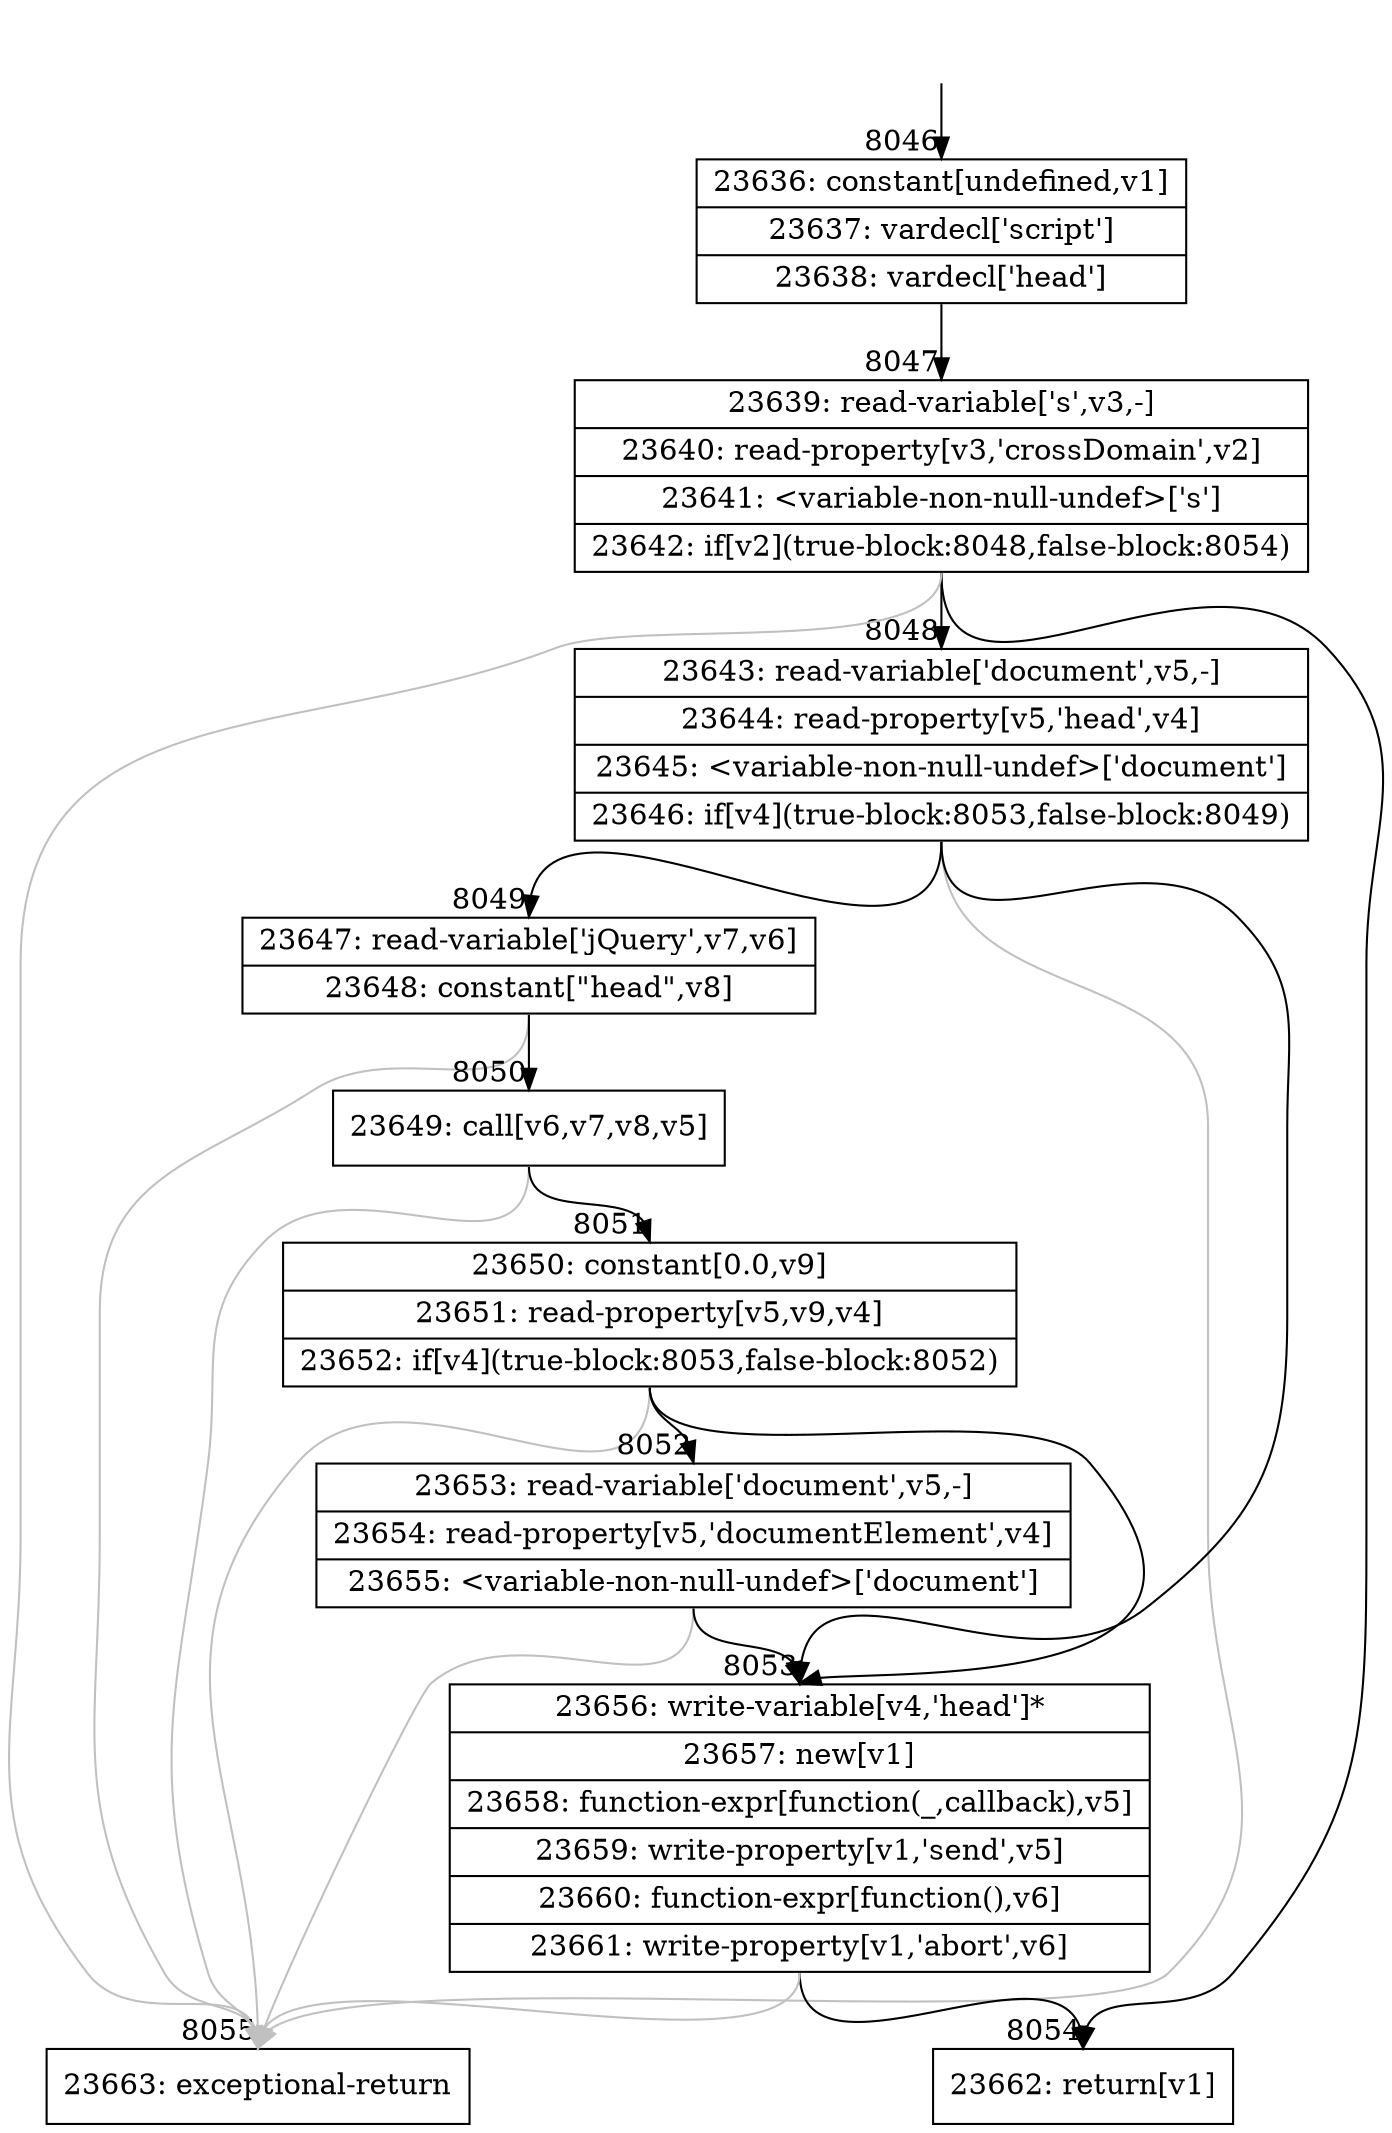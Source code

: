 digraph {
rankdir="TD"
BB_entry496[shape=none,label=""];
BB_entry496 -> BB8046 [tailport=s, headport=n, headlabel="    8046"]
BB8046 [shape=record label="{23636: constant[undefined,v1]|23637: vardecl['script']|23638: vardecl['head']}" ] 
BB8046 -> BB8047 [tailport=s, headport=n, headlabel="      8047"]
BB8047 [shape=record label="{23639: read-variable['s',v3,-]|23640: read-property[v3,'crossDomain',v2]|23641: \<variable-non-null-undef\>['s']|23642: if[v2](true-block:8048,false-block:8054)}" ] 
BB8047 -> BB8048 [tailport=s, headport=n, headlabel="      8048"]
BB8047 -> BB8054 [tailport=s, headport=n, headlabel="      8054"]
BB8047 -> BB8055 [tailport=s, headport=n, color=gray, headlabel="      8055"]
BB8048 [shape=record label="{23643: read-variable['document',v5,-]|23644: read-property[v5,'head',v4]|23645: \<variable-non-null-undef\>['document']|23646: if[v4](true-block:8053,false-block:8049)}" ] 
BB8048 -> BB8053 [tailport=s, headport=n, headlabel="      8053"]
BB8048 -> BB8049 [tailport=s, headport=n, headlabel="      8049"]
BB8048 -> BB8055 [tailport=s, headport=n, color=gray]
BB8049 [shape=record label="{23647: read-variable['jQuery',v7,v6]|23648: constant[\"head\",v8]}" ] 
BB8049 -> BB8050 [tailport=s, headport=n, headlabel="      8050"]
BB8049 -> BB8055 [tailport=s, headport=n, color=gray]
BB8050 [shape=record label="{23649: call[v6,v7,v8,v5]}" ] 
BB8050 -> BB8051 [tailport=s, headport=n, headlabel="      8051"]
BB8050 -> BB8055 [tailport=s, headport=n, color=gray]
BB8051 [shape=record label="{23650: constant[0.0,v9]|23651: read-property[v5,v9,v4]|23652: if[v4](true-block:8053,false-block:8052)}" ] 
BB8051 -> BB8053 [tailport=s, headport=n]
BB8051 -> BB8052 [tailport=s, headport=n, headlabel="      8052"]
BB8051 -> BB8055 [tailport=s, headport=n, color=gray]
BB8052 [shape=record label="{23653: read-variable['document',v5,-]|23654: read-property[v5,'documentElement',v4]|23655: \<variable-non-null-undef\>['document']}" ] 
BB8052 -> BB8053 [tailport=s, headport=n]
BB8052 -> BB8055 [tailport=s, headport=n, color=gray]
BB8053 [shape=record label="{23656: write-variable[v4,'head']*|23657: new[v1]|23658: function-expr[function(_,callback),v5]|23659: write-property[v1,'send',v5]|23660: function-expr[function(),v6]|23661: write-property[v1,'abort',v6]}" ] 
BB8053 -> BB8054 [tailport=s, headport=n]
BB8053 -> BB8055 [tailport=s, headport=n, color=gray]
BB8054 [shape=record label="{23662: return[v1]}" ] 
BB8055 [shape=record label="{23663: exceptional-return}" ] 
}
